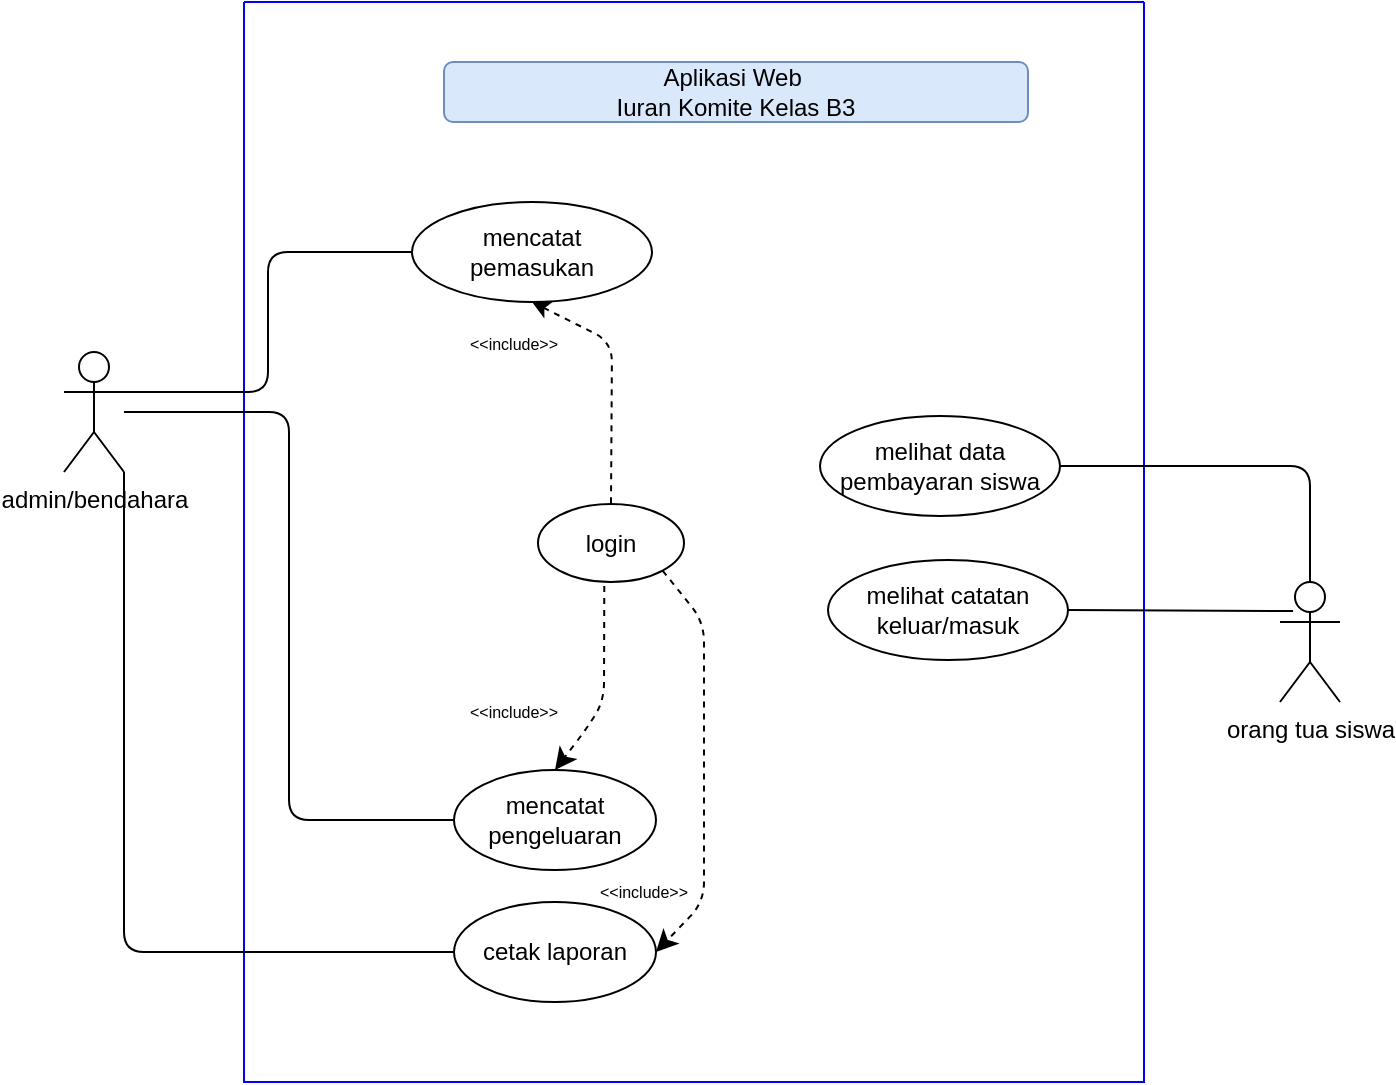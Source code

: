 <mxfile version="28.1.2">
  <diagram name="Page-1" id="isAr8ZQglfMhSS4OHlN7">
    <mxGraphModel dx="822" dy="417" grid="1" gridSize="10" guides="1" tooltips="1" connect="1" arrows="1" fold="1" page="1" pageScale="1" pageWidth="1400" pageHeight="850" math="0" shadow="0">
      <root>
        <mxCell id="0" />
        <mxCell id="1" parent="0" />
        <mxCell id="FxuVqMgDtMSCdMD-zuut-1" value="" style="swimlane;startSize=0;fillColor=#fff2cc;strokeColor=#0000FF;" vertex="1" parent="1">
          <mxGeometry x="420" y="280" width="450" height="540" as="geometry">
            <mxRectangle x="180" y="160" width="50" height="40" as="alternateBounds" />
          </mxGeometry>
        </mxCell>
        <mxCell id="FxuVqMgDtMSCdMD-zuut-23" value="Aplikasi Web&amp;nbsp;&lt;div&gt;Iuran Komite Kelas B3&lt;/div&gt;" style="text;html=1;align=center;verticalAlign=middle;whiteSpace=wrap;rounded=1;fillColor=#dae8fc;strokeColor=#6c8ebf;fillStyle=solid;gradientColor=none;perimeterSpacing=0;strokeWidth=1;spacingTop=1;spacingBottom=1;" vertex="1" parent="FxuVqMgDtMSCdMD-zuut-1">
          <mxGeometry x="100" y="30" width="292" height="30" as="geometry" />
        </mxCell>
        <mxCell id="FxuVqMgDtMSCdMD-zuut-4" style="edgeStyle=none;curved=0;rounded=1;orthogonalLoop=1;jettySize=auto;html=1;entryX=1;entryY=0.5;entryDx=0;entryDy=0;fontSize=12;startSize=8;endSize=8;dashed=1;exitX=1;exitY=1;exitDx=0;exitDy=0;" edge="1" parent="FxuVqMgDtMSCdMD-zuut-1" source="FxuVqMgDtMSCdMD-zuut-5" target="FxuVqMgDtMSCdMD-zuut-51">
          <mxGeometry relative="1" as="geometry">
            <Array as="points">
              <mxPoint x="230" y="310" />
              <mxPoint x="230" y="450" />
            </Array>
          </mxGeometry>
        </mxCell>
        <mxCell id="FxuVqMgDtMSCdMD-zuut-5" value="login" style="ellipse;whiteSpace=wrap;html=1;" vertex="1" parent="FxuVqMgDtMSCdMD-zuut-1">
          <mxGeometry x="147" y="251" width="73" height="39" as="geometry" />
        </mxCell>
        <mxCell id="FxuVqMgDtMSCdMD-zuut-6" value="mencatat&lt;div&gt;pemasukan&lt;/div&gt;" style="ellipse;whiteSpace=wrap;html=1;" vertex="1" parent="FxuVqMgDtMSCdMD-zuut-1">
          <mxGeometry x="84" y="100" width="120" height="50" as="geometry" />
        </mxCell>
        <mxCell id="FxuVqMgDtMSCdMD-zuut-7" value="" style="endArrow=none;dashed=1;html=1;rounded=1;exitX=0.5;exitY=1;exitDx=0;exitDy=0;entryX=0.5;entryY=0;entryDx=0;entryDy=0;startArrow=classic;startFill=1;curved=0;" edge="1" parent="FxuVqMgDtMSCdMD-zuut-1" source="FxuVqMgDtMSCdMD-zuut-6" target="FxuVqMgDtMSCdMD-zuut-5">
          <mxGeometry width="50" height="50" relative="1" as="geometry">
            <mxPoint x="169.36" y="198.75" as="sourcePoint" />
            <mxPoint x="169.64" y="102.35" as="targetPoint" />
            <Array as="points">
              <mxPoint x="184" y="170" />
            </Array>
          </mxGeometry>
        </mxCell>
        <mxCell id="FxuVqMgDtMSCdMD-zuut-8" value="&amp;lt;&amp;lt;include&amp;gt;&amp;gt;" style="text;html=1;align=center;verticalAlign=middle;whiteSpace=wrap;rounded=0;fontSize=8;" vertex="1" parent="FxuVqMgDtMSCdMD-zuut-1">
          <mxGeometry x="105" y="166" width="60" height="10" as="geometry" />
        </mxCell>
        <mxCell id="FxuVqMgDtMSCdMD-zuut-33" value="melihat data pembayaran siswa" style="ellipse;whiteSpace=wrap;html=1;" vertex="1" parent="FxuVqMgDtMSCdMD-zuut-1">
          <mxGeometry x="288" y="207" width="120" height="50" as="geometry" />
        </mxCell>
        <mxCell id="FxuVqMgDtMSCdMD-zuut-34" value="melihat catatan keluar/masuk" style="ellipse;whiteSpace=wrap;html=1;" vertex="1" parent="FxuVqMgDtMSCdMD-zuut-1">
          <mxGeometry x="292" y="279" width="120" height="50" as="geometry" />
        </mxCell>
        <mxCell id="FxuVqMgDtMSCdMD-zuut-36" value="orang tua siswa" style="shape=umlActor;verticalLabelPosition=bottom;verticalAlign=top;html=1;outlineConnect=0;" vertex="1" parent="FxuVqMgDtMSCdMD-zuut-1">
          <mxGeometry x="518" y="290" width="30" height="60" as="geometry" />
        </mxCell>
        <mxCell id="FxuVqMgDtMSCdMD-zuut-37" value="" style="endArrow=none;html=1;rounded=1;entryX=0.5;entryY=0;entryDx=0;entryDy=0;entryPerimeter=0;exitX=1;exitY=0.5;exitDx=0;exitDy=0;curved=0;" edge="1" parent="FxuVqMgDtMSCdMD-zuut-1" source="FxuVqMgDtMSCdMD-zuut-33" target="FxuVqMgDtMSCdMD-zuut-36">
          <mxGeometry width="50" height="50" relative="1" as="geometry">
            <mxPoint x="310" y="412" as="sourcePoint" />
            <mxPoint x="360" y="362" as="targetPoint" />
            <Array as="points">
              <mxPoint x="533" y="232" />
            </Array>
          </mxGeometry>
        </mxCell>
        <mxCell id="FxuVqMgDtMSCdMD-zuut-38" value="" style="endArrow=none;html=1;rounded=1;curved=0;exitX=1;exitY=0.5;exitDx=0;exitDy=0;entryX=0.218;entryY=0.242;entryDx=0;entryDy=0;entryPerimeter=0;" edge="1" parent="FxuVqMgDtMSCdMD-zuut-1" source="FxuVqMgDtMSCdMD-zuut-34" target="FxuVqMgDtMSCdMD-zuut-36">
          <mxGeometry width="50" height="50" relative="1" as="geometry">
            <mxPoint x="440" y="292" as="sourcePoint" />
            <mxPoint x="510" y="304" as="targetPoint" />
            <Array as="points" />
          </mxGeometry>
        </mxCell>
        <mxCell id="FxuVqMgDtMSCdMD-zuut-43" value="mencatat pengeluaran" style="ellipse;whiteSpace=wrap;html=1;" vertex="1" parent="FxuVqMgDtMSCdMD-zuut-1">
          <mxGeometry x="105" y="384" width="101" height="50" as="geometry" />
        </mxCell>
        <mxCell id="FxuVqMgDtMSCdMD-zuut-44" style="edgeStyle=none;curved=0;rounded=1;orthogonalLoop=1;jettySize=auto;html=1;entryX=0.5;entryY=0;entryDx=0;entryDy=0;fontSize=12;startSize=8;endSize=8;dashed=1;exitX=0.454;exitY=1.052;exitDx=0;exitDy=0;exitPerimeter=0;" edge="1" parent="FxuVqMgDtMSCdMD-zuut-1" source="FxuVqMgDtMSCdMD-zuut-5" target="FxuVqMgDtMSCdMD-zuut-43">
          <mxGeometry relative="1" as="geometry">
            <Array as="points">
              <mxPoint x="180" y="350" />
              <mxPoint x="170" y="365" />
            </Array>
          </mxGeometry>
        </mxCell>
        <mxCell id="FxuVqMgDtMSCdMD-zuut-49" value="&amp;lt;&amp;lt;include&amp;gt;&amp;gt;" style="text;html=1;align=center;verticalAlign=middle;whiteSpace=wrap;rounded=0;fontSize=8;" vertex="1" parent="FxuVqMgDtMSCdMD-zuut-1">
          <mxGeometry x="105" y="350" width="60" height="10" as="geometry" />
        </mxCell>
        <mxCell id="FxuVqMgDtMSCdMD-zuut-51" value="cetak laporan" style="ellipse;whiteSpace=wrap;html=1;" vertex="1" parent="FxuVqMgDtMSCdMD-zuut-1">
          <mxGeometry x="105" y="450" width="101" height="50" as="geometry" />
        </mxCell>
        <mxCell id="FxuVqMgDtMSCdMD-zuut-58" value="&amp;lt;&amp;lt;include&amp;gt;&amp;gt;" style="text;html=1;align=center;verticalAlign=middle;whiteSpace=wrap;rounded=0;fontSize=8;" vertex="1" parent="FxuVqMgDtMSCdMD-zuut-1">
          <mxGeometry x="170" y="440" width="60" height="10" as="geometry" />
        </mxCell>
        <mxCell id="FxuVqMgDtMSCdMD-zuut-63" style="edgeStyle=orthogonalEdgeStyle;rounded=1;orthogonalLoop=1;jettySize=auto;html=1;exitX=1;exitY=0.333;exitDx=0;exitDy=0;exitPerimeter=0;entryX=0;entryY=0.5;entryDx=0;entryDy=0;endArrow=none;endFill=0;curved=0;" edge="1" parent="FxuVqMgDtMSCdMD-zuut-1" source="FxuVqMgDtMSCdMD-zuut-60" target="FxuVqMgDtMSCdMD-zuut-6">
          <mxGeometry relative="1" as="geometry" />
        </mxCell>
        <mxCell id="FxuVqMgDtMSCdMD-zuut-65" style="edgeStyle=orthogonalEdgeStyle;rounded=1;orthogonalLoop=1;jettySize=auto;html=1;entryX=0;entryY=0.5;entryDx=0;entryDy=0;curved=0;endArrow=none;endFill=0;" edge="1" parent="FxuVqMgDtMSCdMD-zuut-1" source="FxuVqMgDtMSCdMD-zuut-60" target="FxuVqMgDtMSCdMD-zuut-43">
          <mxGeometry relative="1" as="geometry" />
        </mxCell>
        <mxCell id="FxuVqMgDtMSCdMD-zuut-66" style="edgeStyle=orthogonalEdgeStyle;rounded=1;orthogonalLoop=1;jettySize=auto;html=1;exitX=1;exitY=1;exitDx=0;exitDy=0;exitPerimeter=0;entryX=0;entryY=0.5;entryDx=0;entryDy=0;curved=0;endArrow=none;endFill=0;" edge="1" parent="FxuVqMgDtMSCdMD-zuut-1" source="FxuVqMgDtMSCdMD-zuut-60" target="FxuVqMgDtMSCdMD-zuut-51">
          <mxGeometry relative="1" as="geometry" />
        </mxCell>
        <mxCell id="FxuVqMgDtMSCdMD-zuut-60" value="admin/bendahara" style="shape=umlActor;verticalLabelPosition=bottom;verticalAlign=top;html=1;outlineConnect=0;" vertex="1" parent="FxuVqMgDtMSCdMD-zuut-1">
          <mxGeometry x="-90" y="175" width="30" height="60" as="geometry" />
        </mxCell>
      </root>
    </mxGraphModel>
  </diagram>
</mxfile>
